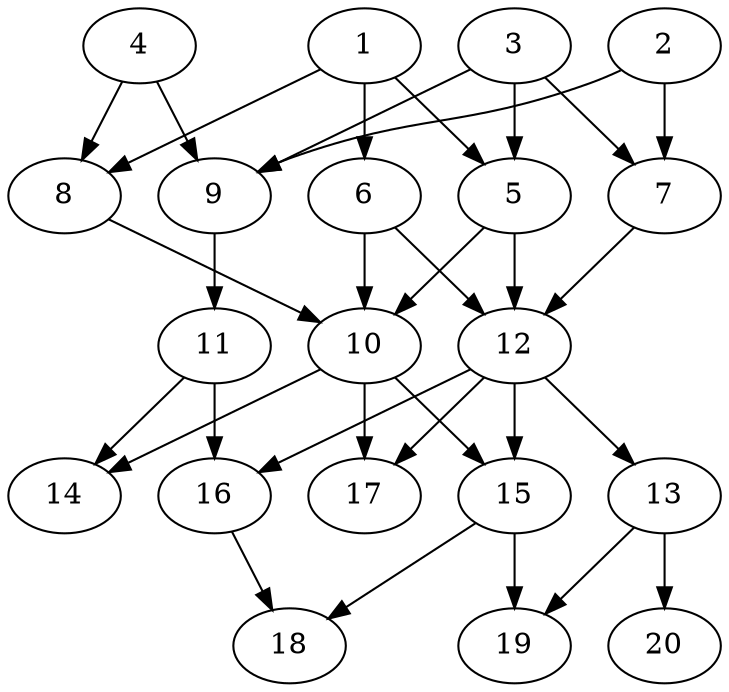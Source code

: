 // DAG automatically generated by daggen at Tue Jul 23 14:22:50 2019
// ./daggen --dot -n 20 --ccr 0.5 --fat 0.5 --regular 0.5 --density 0.6 --mindata 5242880 --maxdata 52428800 
digraph G {
  1 [size="66342912", alpha="0.12", expect_size="33171456"] 
  1 -> 5 [size ="33171456"]
  1 -> 6 [size ="33171456"]
  1 -> 8 [size ="33171456"]
  2 [size="27981824", alpha="0.08", expect_size="13990912"] 
  2 -> 7 [size ="13990912"]
  2 -> 9 [size ="13990912"]
  3 [size="27508736", alpha="0.12", expect_size="13754368"] 
  3 -> 5 [size ="13754368"]
  3 -> 7 [size ="13754368"]
  3 -> 9 [size ="13754368"]
  4 [size="85008384", alpha="0.01", expect_size="42504192"] 
  4 -> 8 [size ="42504192"]
  4 -> 9 [size ="42504192"]
  5 [size="101812224", alpha="0.14", expect_size="50906112"] 
  5 -> 10 [size ="50906112"]
  5 -> 12 [size ="50906112"]
  6 [size="70307840", alpha="0.14", expect_size="35153920"] 
  6 -> 10 [size ="35153920"]
  6 -> 12 [size ="35153920"]
  7 [size="14213120", alpha="0.10", expect_size="7106560"] 
  7 -> 12 [size ="7106560"]
  8 [size="30074880", alpha="0.04", expect_size="15037440"] 
  8 -> 10 [size ="15037440"]
  9 [size="20891648", alpha="0.18", expect_size="10445824"] 
  9 -> 11 [size ="10445824"]
  10 [size="20686848", alpha="0.18", expect_size="10343424"] 
  10 -> 14 [size ="10343424"]
  10 -> 15 [size ="10343424"]
  10 -> 17 [size ="10343424"]
  11 [size="13965312", alpha="0.09", expect_size="6982656"] 
  11 -> 14 [size ="6982656"]
  11 -> 16 [size ="6982656"]
  12 [size="69586944", alpha="0.14", expect_size="34793472"] 
  12 -> 13 [size ="34793472"]
  12 -> 15 [size ="34793472"]
  12 -> 16 [size ="34793472"]
  12 -> 17 [size ="34793472"]
  13 [size="14135296", alpha="0.05", expect_size="7067648"] 
  13 -> 19 [size ="7067648"]
  13 -> 20 [size ="7067648"]
  14 [size="72511488", alpha="0.19", expect_size="36255744"] 
  15 [size="77674496", alpha="0.13", expect_size="38837248"] 
  15 -> 18 [size ="38837248"]
  15 -> 19 [size ="38837248"]
  16 [size="47800320", alpha="0.01", expect_size="23900160"] 
  16 -> 18 [size ="23900160"]
  17 [size="20635648", alpha="0.02", expect_size="10317824"] 
  18 [size="69603328", alpha="0.07", expect_size="34801664"] 
  19 [size="90605568", alpha="0.12", expect_size="45302784"] 
  20 [size="81899520", alpha="0.03", expect_size="40949760"] 
}
